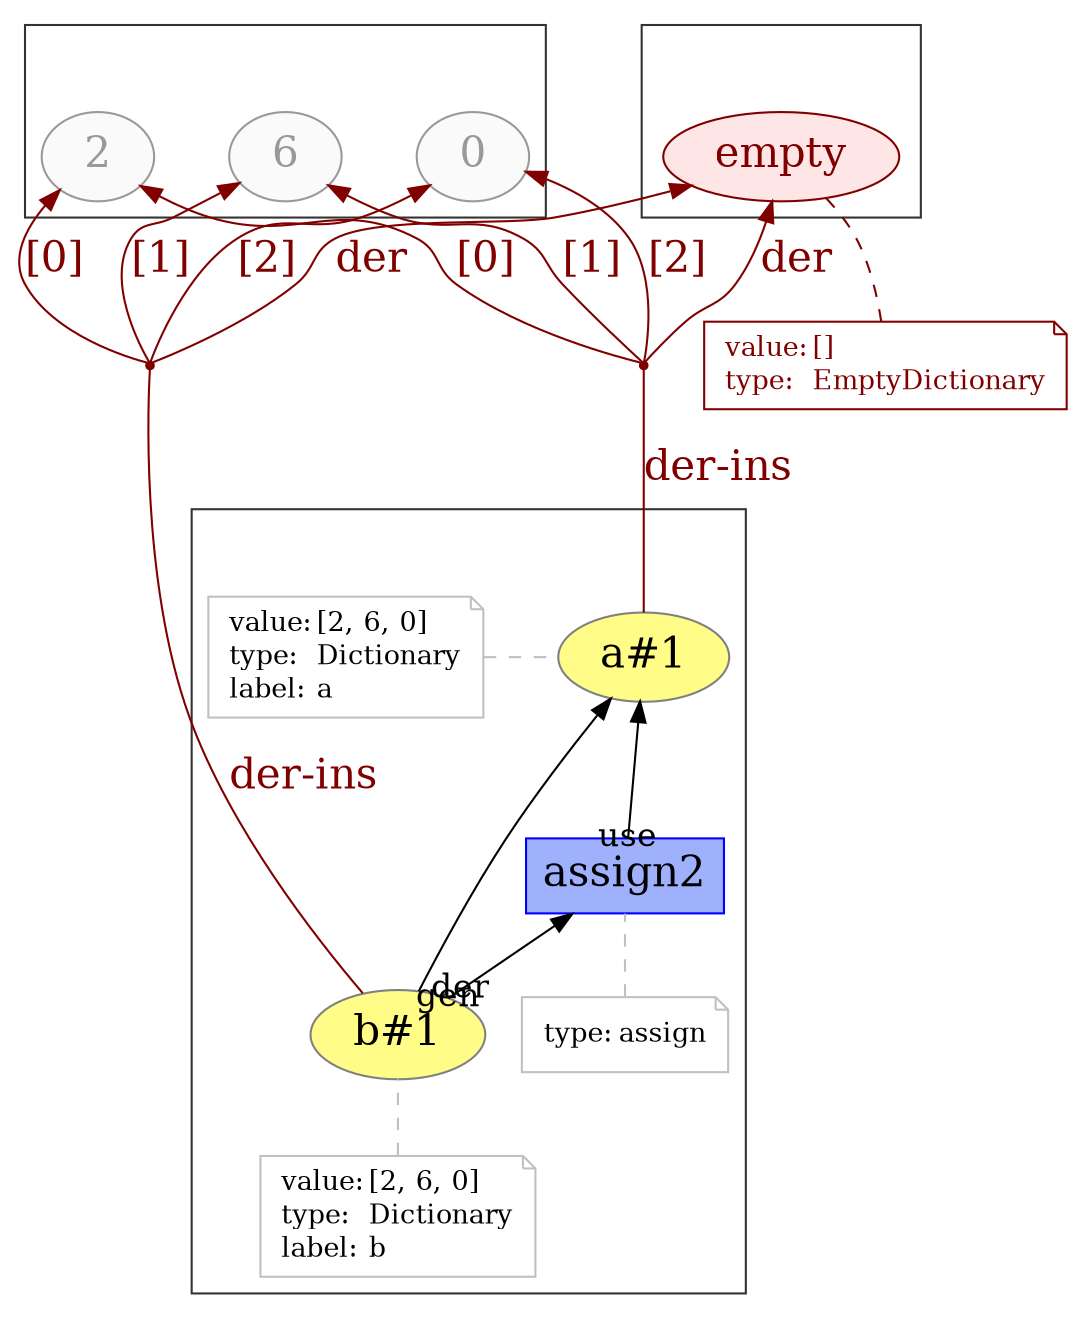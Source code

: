digraph "PROV" { size="16,12"; rankdir="BT";
newrank=true;
splines = "spline"

subgraph cluster_0 {
    labeljust="r"
    labelloc="b"
    color = "#333333"
    fontcolor = "#333333"
    fontsize = "24"
    fontcolor="white"
    label = "Assign";
    "g/a#1";
    "g/b#1"; "g/assign2"
    "g/a#1-attrs";
    "g/b#1-attrs"; "g/assign2-attrs"
    
}
subgraph cluster_1 {
    labeljust="r"
    labelloc="b"
    color = "#333333"
    fontcolor = "#333333"
    fontsize = "24"
    fontcolor="white"
    label = "Members";
    "g/2"; "g/6";  "g/0"; 
}

subgraph cluster_2 {
    labeljust="r"
    labelloc="b"
    color = "#333333"
    fontcolor = "#333333"
    fontsize = "24"
    fontcolor="white"
    label = "Overhead";
    "g/empty";
}

"g/empty" [fillcolor="#ffe6e6",color="#800000",style="filled",fontcolor="#800000",label="empty",URL="g/empty",fontsize="20"]
"g/empty-attrs" [color="#800000",shape="note",fontsize="13",fontcolor="#800000",label=<<TABLE cellpadding="0" border="0">
	<TR>
	    <TD align="left">value:</TD>
	    <TD align="left">[]</TD>
	</TR>
	<TR>
	    <TD align="left">type:</TD>
	    <TD align="left">EmptyDictionary</TD>
	</TR>
</TABLE>>]
"g/empty-attrs" -> "g/empty" [color="#800000",style="dashed",arrowhead="none",fontcolor="#800000"]
"g/2" [fillcolor="#FAFAFA",color="#999999",style="filled",fontcolor="#999999",label="2",URL="g/2",fontsize="20"]
"g/6" [fillcolor="#FAFAFA",color="#999999",style="filled",fontcolor="#999999",label="6",URL="g/6",fontsize="20"]
"g/0" [fillcolor="#FAFAFA",color="#999999",style="filled",fontcolor="#999999",label="0",URL="g/0",fontsize="20"]
"g/a#1" [fillcolor="#FFFC87",color="#808080",style="filled",label="a#1",URL="g/a#1",fontsize="20"]
"g/a#1-attrs" [color="gray",shape="note",fontsize="13",fontcolor="black",label=<<TABLE cellpadding="0" border="0">
	<TR>
	    <TD align="left">value:</TD>
	    <TD align="left">[2, 6, 0]</TD>
	</TR>
	<TR>
	    <TD align="left">type:</TD>
	    <TD align="left">Dictionary</TD>
	</TR>
	<TR>
	    <TD align="left">label:</TD>
	    <TD align="left">a</TD>
	</TR>
</TABLE>>]
"g/a#1-attrs" -> "g/a#1" [color="gray",style="dashed",arrowhead="none"]
"g/b#1" [fillcolor="#FFFC87",color="#808080",style="filled",label="b#1",URL="g/b#1",fontsize="20"]
"g/b#1-attrs" [color="gray",shape="note",fontsize="13",fontcolor="black",label=<<TABLE cellpadding="0" border="0">
	<TR>
	    <TD align="left">value:</TD>
	    <TD align="left">[2, 6, 0]</TD>
	</TR>
	<TR>
	    <TD align="left">type:</TD>
	    <TD align="left">Dictionary</TD>
	</TR>
	<TR>
	    <TD align="left">label:</TD>
	    <TD align="left">b</TD>
	</TR>
</TABLE>>]
"g/b#1-attrs" -> "g/b#1" [color="gray",style="dashed",arrowhead="none"]
"bn0" [shape="point",label="",fontcolor="#800000",color="#800000"]
"g/a#1" -> "bn0" [fontsize="20",labeldistance="1",color="#800000",labelangle="60.0",rotation="20",label="der-ins",arrowhead="none",fontcolor="#800000"]
"bn0" -> "g/empty" [fontsize="20",labeldistance="1",color="#800000",labelangle="60.0",rotation="20",label="der",fontcolor="#800000"]
"bn0" -> "g/2" [fontsize="20",labeldistance="1",color="#800000",labelangle="60.0",rotation="20",label="[0]",fontcolor="#800000"]
"bn0" -> "g/6" [fontsize="20",labeldistance="1",color="#800000",labelangle="60.0",rotation="20",label="[1]",fontcolor="#800000"]
"bn0" -> "g/0" [fontsize="20",labeldistance="1",color="#800000",labelangle="60.0",rotation="20",label="[2]",fontcolor="#800000"]
"bn1" [shape="point",label="",fontcolor="#800000",color="#800000"]
"g/b#1" -> "bn1" [fontsize="20",labeldistance="1",color="#800000",labelangle="60.0",rotation="20",label="der-ins",arrowhead="none",fontcolor="#800000"]
"bn1" -> "g/empty" [fontsize="20",labeldistance="1",color="#800000",labelangle="60.0",rotation="20",label="der",fontcolor="#800000"]
"bn1" -> "g/2" [fontsize="20",labeldistance="1",color="#800000",labelangle="60.0",rotation="20",label="[0]",fontcolor="#800000"]
"bn1" -> "g/6" [fontsize="20",labeldistance="1",color="#800000",labelangle="60.0",rotation="20",label="[1]",fontcolor="#800000"]
"bn1" -> "g/0" [fontsize="20",labeldistance="1",color="#800000",labelangle="60.0",rotation="20",label="[2]",fontcolor="#800000"]
"g/assign2" [fillcolor="#9FB1FC",color="#0000FF",shape="polygon",sides="4",style="filled",label="assign2",URL="g/assign2",fontsize="20"]
"g/assign2-attrs" [color="gray",shape="note",fontsize="13",fontcolor="black",label=<<TABLE cellpadding="0" border="0">
	<TR>
	    <TD align="left">type:</TD>
	    <TD align="left">assign</TD>
	</TR>
</TABLE>>]
"g/assign2-attrs" -> "g/assign2" [color="gray",style="dashed",arrowhead="none"]
"g/b#1" -> "g/a#1" [labelfontsize="16",labeldistance="2",labelangle="60.0",rotation="20",taillabel="der",dist="2"]
"g/assign2" -> "g/a#1" [labelfontsize="16",labeldistance="0",labelangle="60.0",rotation="20",taillabel="use",dist="0"]
"g/b#1" -> "g/assign2" [labelfontsize="16",labeldistance="0",labelangle="60.0",rotation="20",taillabel="gen",dist="0"]

{rank=same "g/a#1" "g/a#1-attrs"}
{rank=same "g/2" "g/6" "g/0"}
"g/0" -> "g/6" -> "g/2" [style=invis]
}
